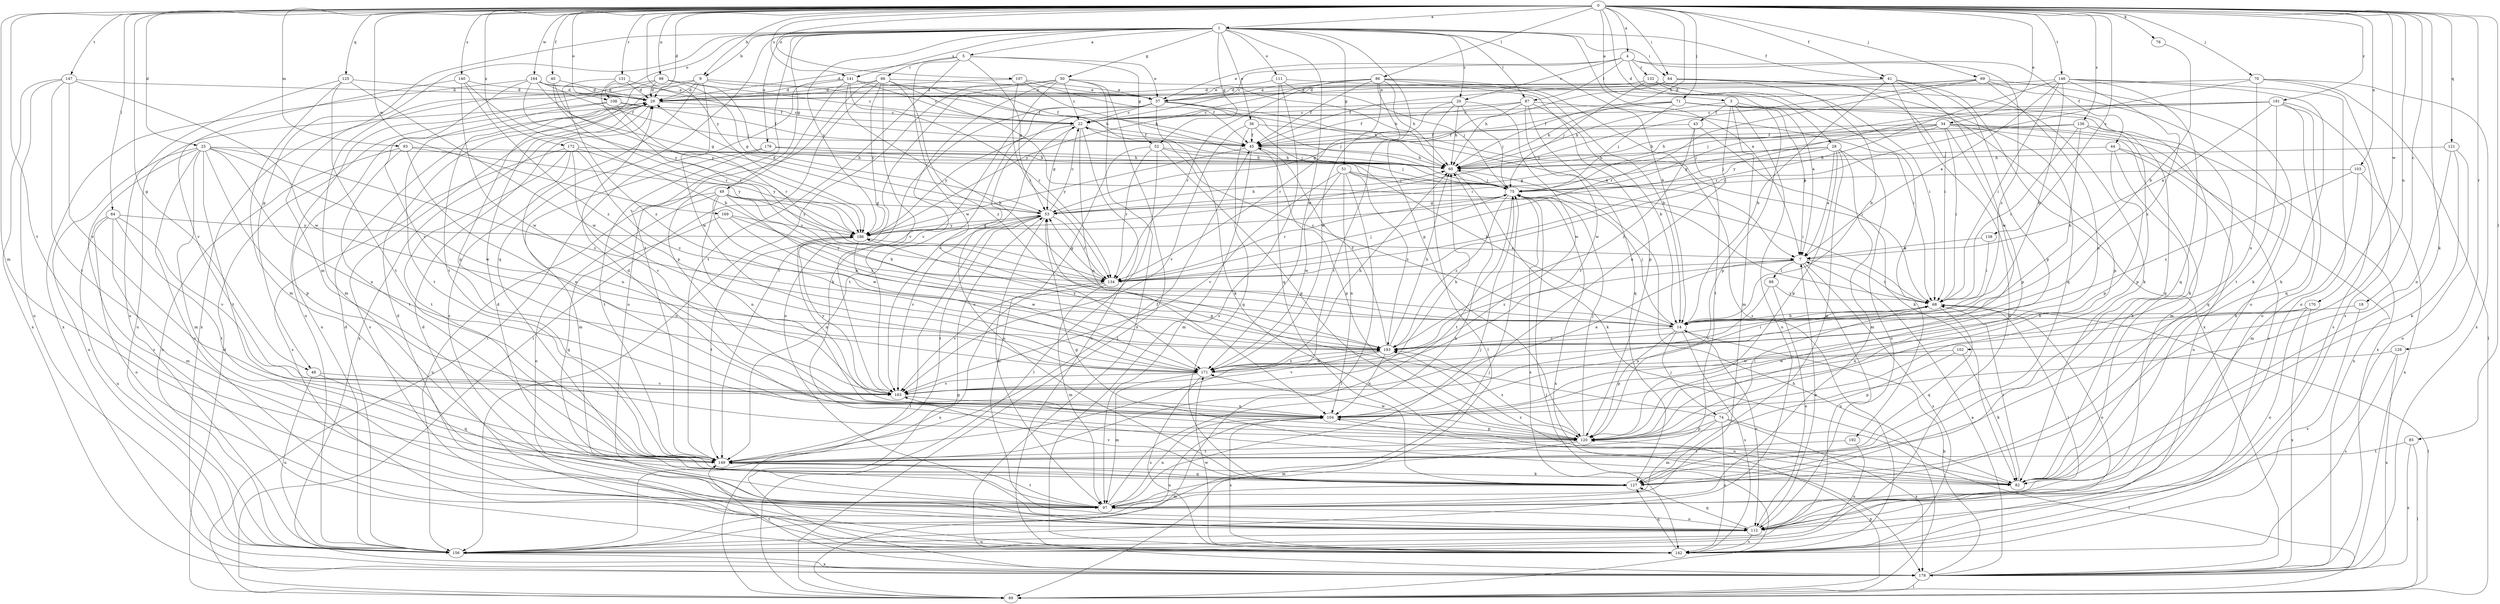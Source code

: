 strict digraph  {
0;
1;
3;
4;
5;
7;
9;
14;
18;
20;
22;
25;
28;
29;
34;
36;
37;
40;
41;
43;
44;
45;
48;
49;
50;
51;
52;
53;
60;
64;
66;
68;
69;
70;
71;
74;
75;
76;
82;
84;
85;
86;
87;
88;
89;
93;
97;
98;
102;
103;
104;
107;
108;
111;
112;
120;
121;
125;
127;
128;
131;
132;
134;
136;
138;
140;
141;
142;
146;
147;
149;
156;
163;
164;
169;
170;
171;
172;
176;
178;
186;
191;
192;
193;
0 -> 1  [label=a];
0 -> 3  [label=a];
0 -> 4  [label=a];
0 -> 9  [label=b];
0 -> 18  [label=c];
0 -> 25  [label=d];
0 -> 28  [label=d];
0 -> 29  [label=d];
0 -> 34  [label=e];
0 -> 40  [label=f];
0 -> 41  [label=f];
0 -> 48  [label=g];
0 -> 60  [label=h];
0 -> 64  [label=i];
0 -> 69  [label=j];
0 -> 70  [label=j];
0 -> 71  [label=j];
0 -> 76  [label=k];
0 -> 82  [label=k];
0 -> 84  [label=l];
0 -> 85  [label=l];
0 -> 86  [label=l];
0 -> 93  [label=m];
0 -> 97  [label=m];
0 -> 98  [label=n];
0 -> 102  [label=n];
0 -> 103  [label=n];
0 -> 107  [label=o];
0 -> 108  [label=o];
0 -> 121  [label=q];
0 -> 125  [label=q];
0 -> 128  [label=r];
0 -> 131  [label=r];
0 -> 136  [label=s];
0 -> 138  [label=s];
0 -> 140  [label=s];
0 -> 141  [label=s];
0 -> 146  [label=t];
0 -> 147  [label=t];
0 -> 149  [label=t];
0 -> 164  [label=w];
0 -> 169  [label=w];
0 -> 170  [label=w];
0 -> 172  [label=x];
0 -> 186  [label=y];
0 -> 191  [label=z];
1 -> 5  [label=a];
1 -> 7  [label=a];
1 -> 9  [label=b];
1 -> 14  [label=b];
1 -> 20  [label=c];
1 -> 36  [label=e];
1 -> 41  [label=f];
1 -> 48  [label=g];
1 -> 49  [label=g];
1 -> 50  [label=g];
1 -> 51  [label=g];
1 -> 52  [label=g];
1 -> 64  [label=i];
1 -> 87  [label=l];
1 -> 97  [label=m];
1 -> 108  [label=o];
1 -> 111  [label=o];
1 -> 120  [label=p];
1 -> 127  [label=q];
1 -> 141  [label=s];
1 -> 149  [label=t];
1 -> 171  [label=w];
1 -> 176  [label=x];
1 -> 186  [label=y];
3 -> 7  [label=a];
3 -> 43  [label=f];
3 -> 60  [label=h];
3 -> 97  [label=m];
3 -> 104  [label=n];
3 -> 120  [label=p];
3 -> 156  [label=u];
4 -> 20  [label=c];
4 -> 22  [label=c];
4 -> 37  [label=e];
4 -> 44  [label=f];
4 -> 87  [label=l];
4 -> 132  [label=r];
4 -> 192  [label=z];
4 -> 193  [label=z];
5 -> 29  [label=d];
5 -> 37  [label=e];
5 -> 52  [label=g];
5 -> 53  [label=g];
5 -> 66  [label=i];
5 -> 149  [label=t];
5 -> 171  [label=w];
7 -> 68  [label=i];
7 -> 88  [label=l];
7 -> 134  [label=r];
7 -> 142  [label=s];
7 -> 156  [label=u];
7 -> 193  [label=z];
9 -> 29  [label=d];
9 -> 37  [label=e];
9 -> 45  [label=f];
9 -> 142  [label=s];
9 -> 149  [label=t];
9 -> 156  [label=u];
9 -> 171  [label=w];
14 -> 22  [label=c];
14 -> 74  [label=j];
14 -> 75  [label=j];
14 -> 112  [label=o];
14 -> 120  [label=p];
14 -> 142  [label=s];
14 -> 193  [label=z];
18 -> 14  [label=b];
18 -> 142  [label=s];
20 -> 22  [label=c];
20 -> 60  [label=h];
20 -> 75  [label=j];
20 -> 89  [label=l];
20 -> 134  [label=r];
20 -> 171  [label=w];
22 -> 45  [label=f];
22 -> 53  [label=g];
22 -> 104  [label=n];
22 -> 142  [label=s];
22 -> 186  [label=y];
25 -> 60  [label=h];
25 -> 97  [label=m];
25 -> 104  [label=n];
25 -> 112  [label=o];
25 -> 120  [label=p];
25 -> 142  [label=s];
25 -> 149  [label=t];
25 -> 156  [label=u];
25 -> 171  [label=w];
25 -> 193  [label=z];
28 -> 7  [label=a];
28 -> 53  [label=g];
28 -> 60  [label=h];
28 -> 75  [label=j];
28 -> 97  [label=m];
28 -> 112  [label=o];
28 -> 120  [label=p];
28 -> 127  [label=q];
29 -> 22  [label=c];
29 -> 142  [label=s];
29 -> 156  [label=u];
29 -> 178  [label=x];
34 -> 45  [label=f];
34 -> 53  [label=g];
34 -> 60  [label=h];
34 -> 68  [label=i];
34 -> 75  [label=j];
34 -> 97  [label=m];
34 -> 120  [label=p];
34 -> 142  [label=s];
34 -> 178  [label=x];
36 -> 45  [label=f];
36 -> 68  [label=i];
36 -> 75  [label=j];
36 -> 127  [label=q];
36 -> 163  [label=v];
37 -> 7  [label=a];
37 -> 22  [label=c];
37 -> 60  [label=h];
37 -> 75  [label=j];
37 -> 82  [label=k];
37 -> 112  [label=o];
37 -> 149  [label=t];
37 -> 163  [label=v];
40 -> 29  [label=d];
40 -> 134  [label=r];
40 -> 186  [label=y];
41 -> 14  [label=b];
41 -> 37  [label=e];
41 -> 120  [label=p];
41 -> 156  [label=u];
41 -> 171  [label=w];
41 -> 178  [label=x];
43 -> 45  [label=f];
43 -> 82  [label=k];
43 -> 149  [label=t];
43 -> 193  [label=z];
44 -> 60  [label=h];
44 -> 82  [label=k];
44 -> 120  [label=p];
44 -> 156  [label=u];
44 -> 178  [label=x];
45 -> 60  [label=h];
45 -> 97  [label=m];
45 -> 120  [label=p];
45 -> 186  [label=y];
48 -> 127  [label=q];
48 -> 156  [label=u];
48 -> 163  [label=v];
49 -> 14  [label=b];
49 -> 53  [label=g];
49 -> 104  [label=n];
49 -> 112  [label=o];
49 -> 156  [label=u];
49 -> 171  [label=w];
49 -> 186  [label=y];
49 -> 193  [label=z];
50 -> 22  [label=c];
50 -> 29  [label=d];
50 -> 60  [label=h];
50 -> 82  [label=k];
50 -> 89  [label=l];
50 -> 149  [label=t];
50 -> 156  [label=u];
50 -> 163  [label=v];
50 -> 178  [label=x];
51 -> 68  [label=i];
51 -> 75  [label=j];
51 -> 89  [label=l];
51 -> 104  [label=n];
51 -> 163  [label=v];
51 -> 171  [label=w];
51 -> 193  [label=z];
52 -> 14  [label=b];
52 -> 60  [label=h];
52 -> 89  [label=l];
52 -> 112  [label=o];
52 -> 120  [label=p];
52 -> 134  [label=r];
53 -> 22  [label=c];
53 -> 29  [label=d];
53 -> 60  [label=h];
53 -> 89  [label=l];
53 -> 97  [label=m];
53 -> 134  [label=r];
53 -> 149  [label=t];
53 -> 163  [label=v];
53 -> 186  [label=y];
60 -> 75  [label=j];
60 -> 82  [label=k];
64 -> 14  [label=b];
64 -> 37  [label=e];
64 -> 60  [label=h];
64 -> 68  [label=i];
64 -> 82  [label=k];
66 -> 29  [label=d];
66 -> 37  [label=e];
66 -> 68  [label=i];
66 -> 89  [label=l];
66 -> 112  [label=o];
66 -> 163  [label=v];
66 -> 186  [label=y];
66 -> 193  [label=z];
68 -> 14  [label=b];
68 -> 89  [label=l];
68 -> 104  [label=n];
68 -> 112  [label=o];
68 -> 127  [label=q];
69 -> 29  [label=d];
69 -> 45  [label=f];
69 -> 82  [label=k];
69 -> 104  [label=n];
69 -> 112  [label=o];
69 -> 134  [label=r];
69 -> 186  [label=y];
70 -> 29  [label=d];
70 -> 89  [label=l];
70 -> 104  [label=n];
70 -> 134  [label=r];
70 -> 142  [label=s];
70 -> 178  [label=x];
71 -> 22  [label=c];
71 -> 45  [label=f];
71 -> 60  [label=h];
71 -> 75  [label=j];
71 -> 82  [label=k];
71 -> 120  [label=p];
71 -> 127  [label=q];
74 -> 53  [label=g];
74 -> 68  [label=i];
74 -> 89  [label=l];
74 -> 97  [label=m];
74 -> 120  [label=p];
74 -> 142  [label=s];
74 -> 178  [label=x];
75 -> 53  [label=g];
75 -> 134  [label=r];
75 -> 142  [label=s];
75 -> 149  [label=t];
75 -> 178  [label=x];
75 -> 193  [label=z];
76 -> 14  [label=b];
82 -> 53  [label=g];
82 -> 68  [label=i];
82 -> 104  [label=n];
82 -> 193  [label=z];
84 -> 97  [label=m];
84 -> 112  [label=o];
84 -> 149  [label=t];
84 -> 156  [label=u];
84 -> 163  [label=v];
84 -> 186  [label=y];
85 -> 89  [label=l];
85 -> 149  [label=t];
85 -> 178  [label=x];
86 -> 14  [label=b];
86 -> 37  [label=e];
86 -> 45  [label=f];
86 -> 60  [label=h];
86 -> 120  [label=p];
86 -> 134  [label=r];
86 -> 142  [label=s];
86 -> 149  [label=t];
86 -> 171  [label=w];
86 -> 186  [label=y];
87 -> 14  [label=b];
87 -> 22  [label=c];
87 -> 45  [label=f];
87 -> 53  [label=g];
87 -> 68  [label=i];
87 -> 127  [label=q];
87 -> 171  [label=w];
88 -> 68  [label=i];
88 -> 112  [label=o];
88 -> 163  [label=v];
89 -> 29  [label=d];
89 -> 60  [label=h];
89 -> 75  [label=j];
89 -> 120  [label=p];
93 -> 60  [label=h];
93 -> 104  [label=n];
93 -> 149  [label=t];
93 -> 156  [label=u];
93 -> 186  [label=y];
97 -> 29  [label=d];
97 -> 60  [label=h];
97 -> 75  [label=j];
97 -> 104  [label=n];
97 -> 112  [label=o];
97 -> 149  [label=t];
98 -> 22  [label=c];
98 -> 29  [label=d];
98 -> 53  [label=g];
98 -> 75  [label=j];
98 -> 97  [label=m];
98 -> 120  [label=p];
102 -> 82  [label=k];
102 -> 120  [label=p];
102 -> 171  [label=w];
103 -> 75  [label=j];
103 -> 97  [label=m];
103 -> 178  [label=x];
103 -> 193  [label=z];
104 -> 120  [label=p];
104 -> 142  [label=s];
104 -> 156  [label=u];
107 -> 37  [label=e];
107 -> 45  [label=f];
107 -> 60  [label=h];
107 -> 134  [label=r];
107 -> 178  [label=x];
108 -> 22  [label=c];
108 -> 45  [label=f];
108 -> 134  [label=r];
108 -> 149  [label=t];
108 -> 156  [label=u];
111 -> 7  [label=a];
111 -> 37  [label=e];
111 -> 75  [label=j];
111 -> 127  [label=q];
111 -> 142  [label=s];
112 -> 7  [label=a];
112 -> 29  [label=d];
112 -> 68  [label=i];
112 -> 127  [label=q];
112 -> 142  [label=s];
112 -> 156  [label=u];
120 -> 29  [label=d];
120 -> 75  [label=j];
120 -> 97  [label=m];
120 -> 149  [label=t];
120 -> 171  [label=w];
120 -> 193  [label=z];
121 -> 60  [label=h];
121 -> 82  [label=k];
121 -> 104  [label=n];
121 -> 112  [label=o];
125 -> 29  [label=d];
125 -> 97  [label=m];
125 -> 149  [label=t];
125 -> 156  [label=u];
125 -> 171  [label=w];
127 -> 22  [label=c];
127 -> 97  [label=m];
127 -> 163  [label=v];
128 -> 142  [label=s];
128 -> 171  [label=w];
128 -> 178  [label=x];
131 -> 29  [label=d];
131 -> 45  [label=f];
131 -> 134  [label=r];
131 -> 193  [label=z];
132 -> 29  [label=d];
132 -> 68  [label=i];
132 -> 75  [label=j];
132 -> 127  [label=q];
134 -> 53  [label=g];
134 -> 75  [label=j];
134 -> 97  [label=m];
134 -> 156  [label=u];
134 -> 163  [label=v];
136 -> 14  [label=b];
136 -> 45  [label=f];
136 -> 60  [label=h];
136 -> 68  [label=i];
136 -> 120  [label=p];
136 -> 127  [label=q];
138 -> 7  [label=a];
138 -> 68  [label=i];
140 -> 14  [label=b];
140 -> 29  [label=d];
140 -> 163  [label=v];
140 -> 171  [label=w];
140 -> 193  [label=z];
141 -> 14  [label=b];
141 -> 22  [label=c];
141 -> 29  [label=d];
141 -> 45  [label=f];
141 -> 60  [label=h];
141 -> 89  [label=l];
141 -> 120  [label=p];
141 -> 134  [label=r];
142 -> 29  [label=d];
142 -> 127  [label=q];
142 -> 171  [label=w];
146 -> 7  [label=a];
146 -> 14  [label=b];
146 -> 29  [label=d];
146 -> 68  [label=i];
146 -> 82  [label=k];
146 -> 112  [label=o];
146 -> 127  [label=q];
146 -> 134  [label=r];
146 -> 193  [label=z];
147 -> 29  [label=d];
147 -> 149  [label=t];
147 -> 156  [label=u];
147 -> 163  [label=v];
147 -> 171  [label=w];
147 -> 178  [label=x];
149 -> 45  [label=f];
149 -> 82  [label=k];
149 -> 127  [label=q];
156 -> 29  [label=d];
156 -> 75  [label=j];
156 -> 178  [label=x];
163 -> 7  [label=a];
163 -> 60  [label=h];
163 -> 104  [label=n];
163 -> 186  [label=y];
164 -> 29  [label=d];
164 -> 37  [label=e];
164 -> 45  [label=f];
164 -> 53  [label=g];
164 -> 163  [label=v];
164 -> 178  [label=x];
164 -> 186  [label=y];
169 -> 14  [label=b];
169 -> 127  [label=q];
169 -> 134  [label=r];
169 -> 186  [label=y];
170 -> 14  [label=b];
170 -> 104  [label=n];
170 -> 112  [label=o];
170 -> 178  [label=x];
171 -> 60  [label=h];
171 -> 97  [label=m];
171 -> 142  [label=s];
171 -> 163  [label=v];
171 -> 193  [label=z];
172 -> 60  [label=h];
172 -> 104  [label=n];
172 -> 142  [label=s];
172 -> 149  [label=t];
172 -> 163  [label=v];
172 -> 186  [label=y];
172 -> 193  [label=z];
176 -> 60  [label=h];
176 -> 75  [label=j];
176 -> 97  [label=m];
176 -> 149  [label=t];
178 -> 7  [label=a];
178 -> 14  [label=b];
178 -> 53  [label=g];
178 -> 89  [label=l];
178 -> 149  [label=t];
186 -> 7  [label=a];
186 -> 53  [label=g];
186 -> 104  [label=n];
186 -> 149  [label=t];
186 -> 171  [label=w];
191 -> 7  [label=a];
191 -> 22  [label=c];
191 -> 75  [label=j];
191 -> 112  [label=o];
191 -> 127  [label=q];
191 -> 142  [label=s];
191 -> 149  [label=t];
191 -> 186  [label=y];
192 -> 149  [label=t];
192 -> 156  [label=u];
193 -> 45  [label=f];
193 -> 60  [label=h];
193 -> 68  [label=i];
193 -> 104  [label=n];
193 -> 163  [label=v];
193 -> 171  [label=w];
193 -> 186  [label=y];
}
